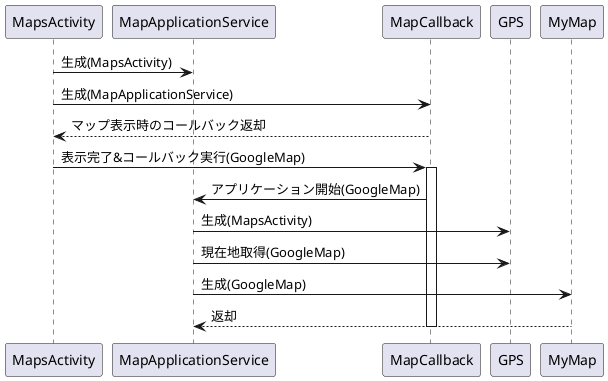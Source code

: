 @startuml

MapsActivity -> MapApplicationService: 生成(MapsActivity)
MapsActivity -> MapCallback: 生成(MapApplicationService)
MapCallback --> MapsActivity: マップ表示時のコールバック返却

MapsActivity -> MapCallback: 表示完了&コールバック実行(GoogleMap)

activate MapCallback

MapCallback -> MapApplicationService: アプリケーション開始(GoogleMap)
MapApplicationService -> GPS: 生成(MapsActivity)
MapApplicationService -> GPS: 現在地取得(GoogleMap)
MapApplicationService -> MyMap: 生成(GoogleMap)
MyMap --> MapApplicationService: 返却

deactivate MapCallback

@enduml